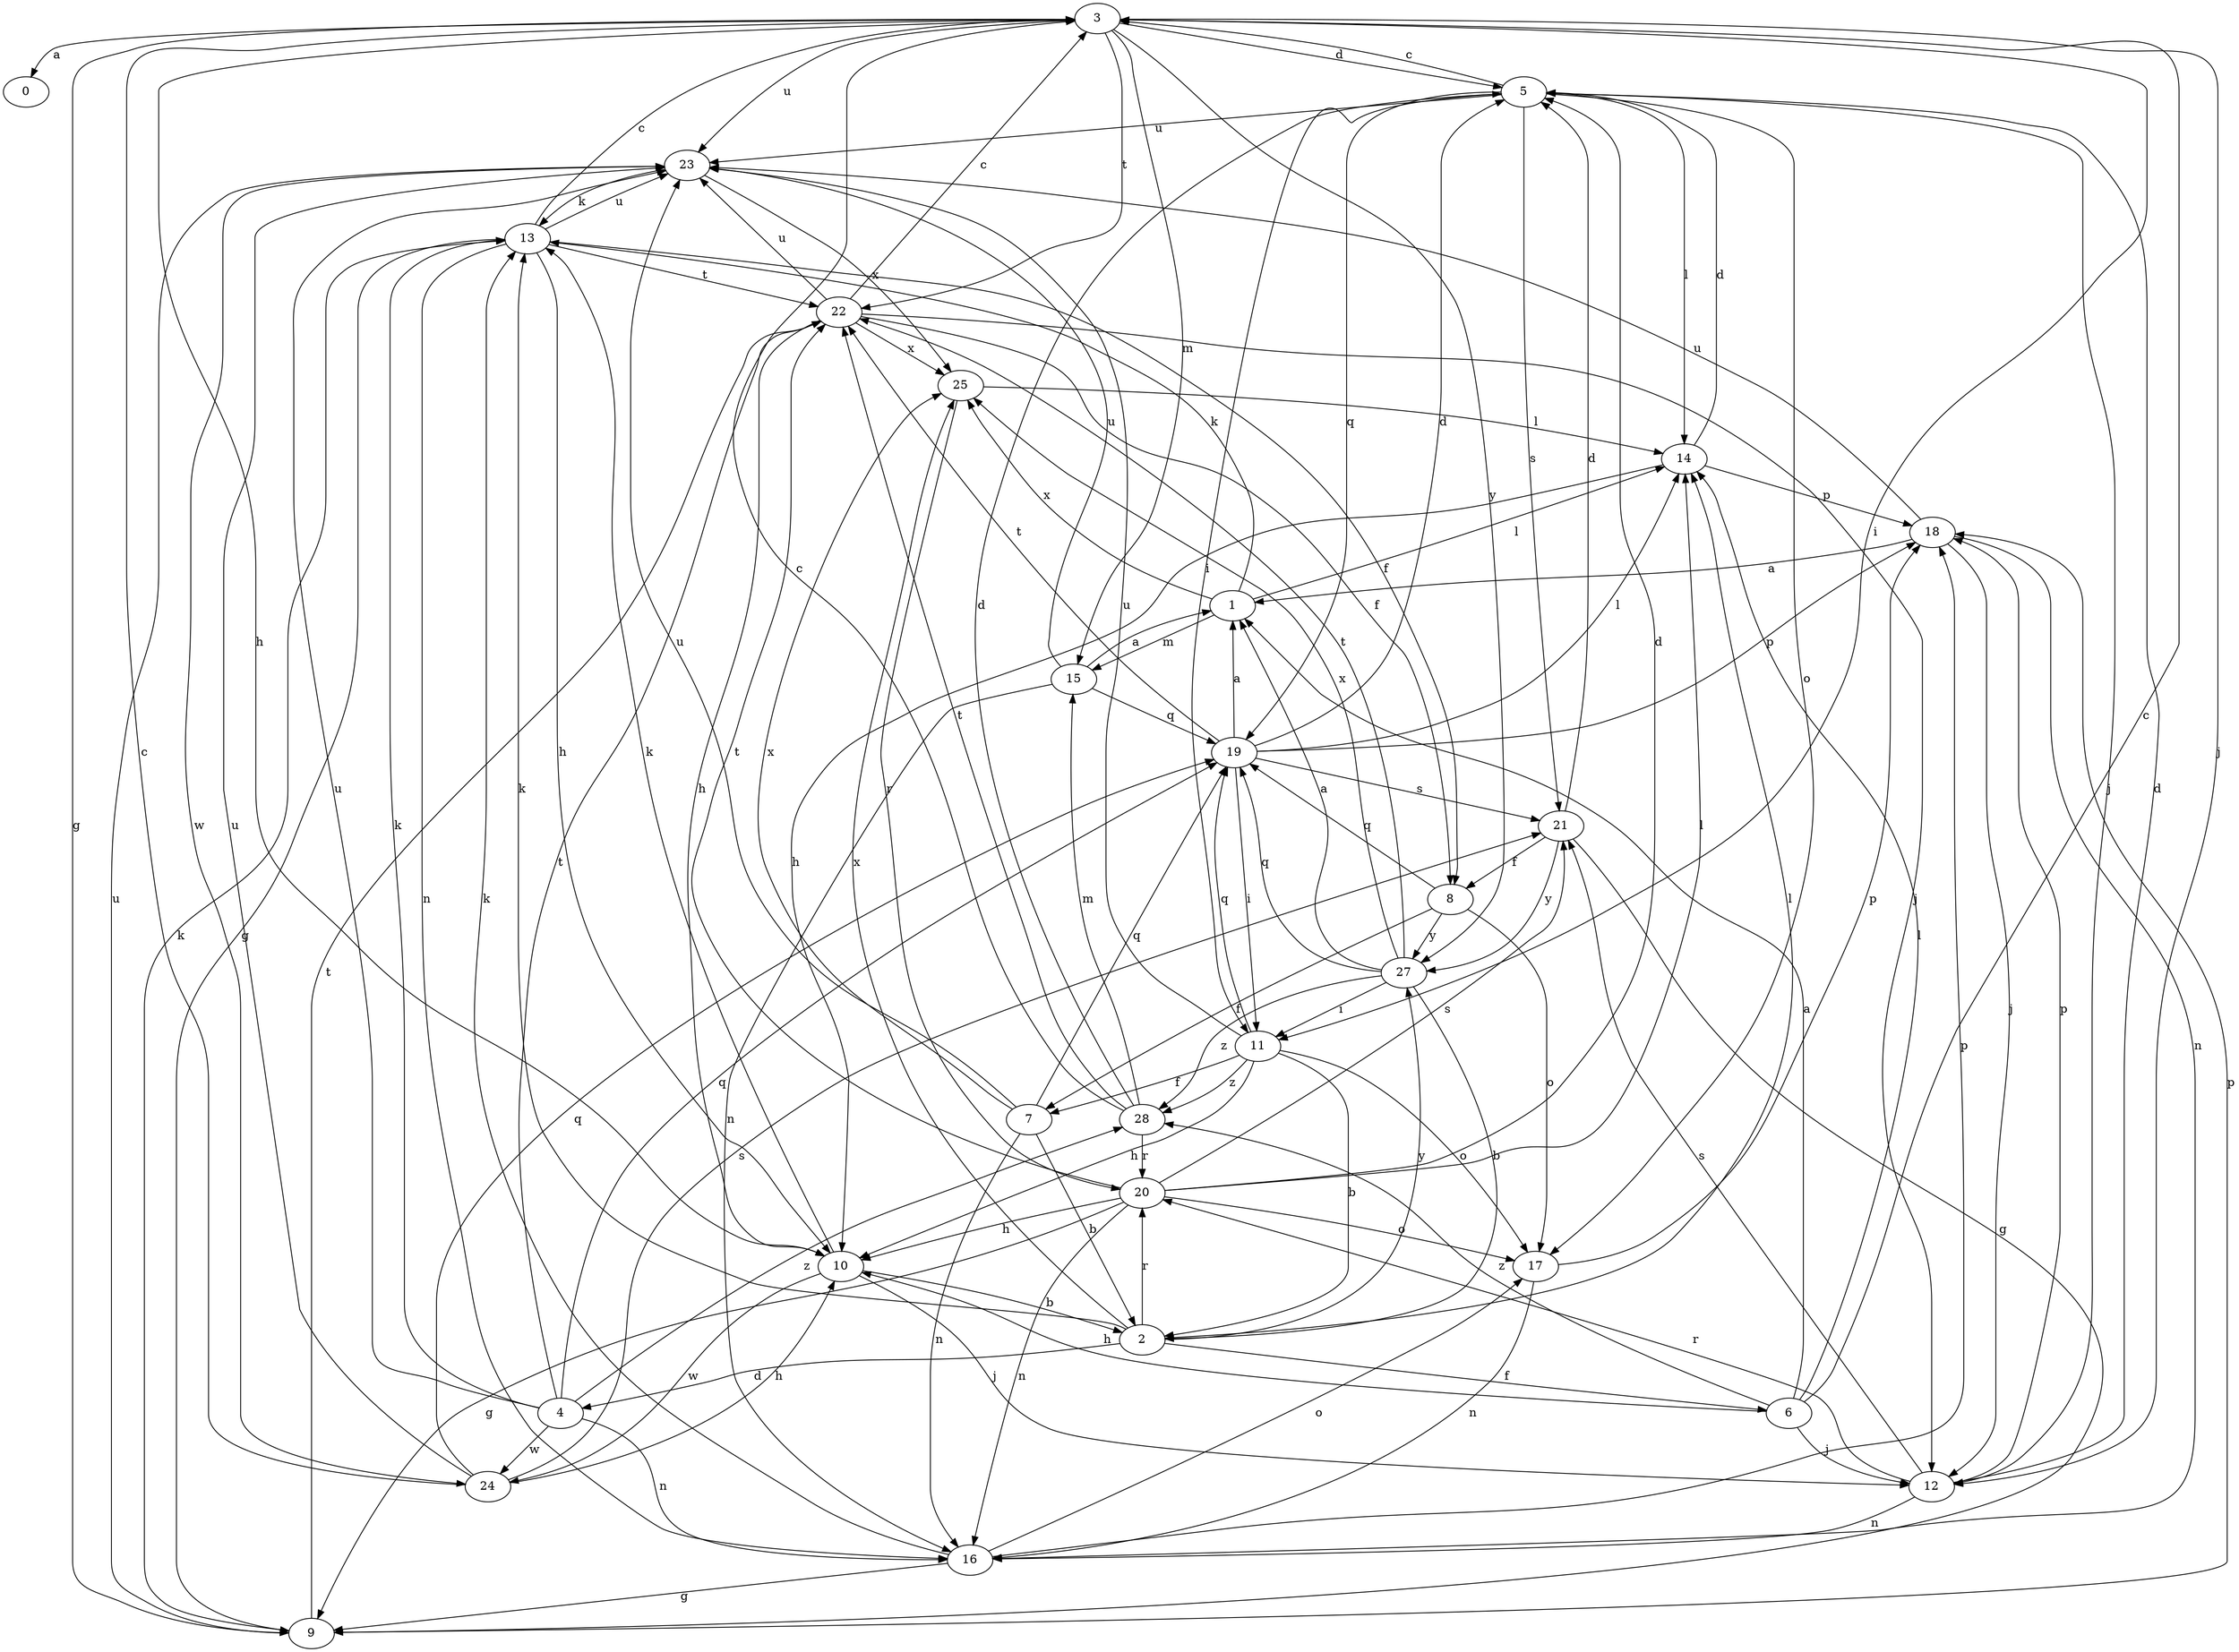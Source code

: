 strict digraph  {
0;
1;
2;
3;
4;
5;
6;
7;
8;
9;
10;
11;
12;
13;
14;
15;
16;
17;
18;
19;
20;
21;
22;
23;
24;
25;
27;
28;
1 -> 13  [label=k];
1 -> 14  [label=l];
1 -> 15  [label=m];
1 -> 25  [label=x];
2 -> 4  [label=d];
2 -> 6  [label=f];
2 -> 13  [label=k];
2 -> 14  [label=l];
2 -> 20  [label=r];
2 -> 25  [label=x];
2 -> 27  [label=y];
3 -> 0  [label=a];
3 -> 5  [label=d];
3 -> 9  [label=g];
3 -> 10  [label=h];
3 -> 11  [label=i];
3 -> 12  [label=j];
3 -> 15  [label=m];
3 -> 22  [label=t];
3 -> 23  [label=u];
3 -> 27  [label=y];
4 -> 13  [label=k];
4 -> 16  [label=n];
4 -> 19  [label=q];
4 -> 22  [label=t];
4 -> 23  [label=u];
4 -> 24  [label=w];
4 -> 28  [label=z];
5 -> 3  [label=c];
5 -> 11  [label=i];
5 -> 12  [label=j];
5 -> 14  [label=l];
5 -> 17  [label=o];
5 -> 19  [label=q];
5 -> 21  [label=s];
5 -> 23  [label=u];
6 -> 1  [label=a];
6 -> 3  [label=c];
6 -> 10  [label=h];
6 -> 12  [label=j];
6 -> 14  [label=l];
6 -> 28  [label=z];
7 -> 2  [label=b];
7 -> 16  [label=n];
7 -> 19  [label=q];
7 -> 23  [label=u];
7 -> 25  [label=x];
8 -> 7  [label=f];
8 -> 17  [label=o];
8 -> 19  [label=q];
8 -> 27  [label=y];
9 -> 13  [label=k];
9 -> 18  [label=p];
9 -> 22  [label=t];
9 -> 23  [label=u];
10 -> 2  [label=b];
10 -> 12  [label=j];
10 -> 13  [label=k];
10 -> 24  [label=w];
11 -> 2  [label=b];
11 -> 7  [label=f];
11 -> 10  [label=h];
11 -> 17  [label=o];
11 -> 19  [label=q];
11 -> 23  [label=u];
11 -> 28  [label=z];
12 -> 5  [label=d];
12 -> 16  [label=n];
12 -> 18  [label=p];
12 -> 20  [label=r];
12 -> 21  [label=s];
13 -> 3  [label=c];
13 -> 8  [label=f];
13 -> 9  [label=g];
13 -> 10  [label=h];
13 -> 16  [label=n];
13 -> 22  [label=t];
13 -> 23  [label=u];
14 -> 5  [label=d];
14 -> 10  [label=h];
14 -> 18  [label=p];
15 -> 1  [label=a];
15 -> 16  [label=n];
15 -> 19  [label=q];
15 -> 23  [label=u];
16 -> 9  [label=g];
16 -> 13  [label=k];
16 -> 17  [label=o];
16 -> 18  [label=p];
17 -> 16  [label=n];
17 -> 18  [label=p];
18 -> 1  [label=a];
18 -> 12  [label=j];
18 -> 16  [label=n];
18 -> 23  [label=u];
19 -> 1  [label=a];
19 -> 5  [label=d];
19 -> 11  [label=i];
19 -> 14  [label=l];
19 -> 18  [label=p];
19 -> 21  [label=s];
19 -> 22  [label=t];
20 -> 5  [label=d];
20 -> 9  [label=g];
20 -> 10  [label=h];
20 -> 14  [label=l];
20 -> 16  [label=n];
20 -> 17  [label=o];
20 -> 21  [label=s];
20 -> 22  [label=t];
21 -> 5  [label=d];
21 -> 8  [label=f];
21 -> 9  [label=g];
21 -> 27  [label=y];
22 -> 3  [label=c];
22 -> 8  [label=f];
22 -> 10  [label=h];
22 -> 12  [label=j];
22 -> 23  [label=u];
22 -> 25  [label=x];
23 -> 13  [label=k];
23 -> 24  [label=w];
23 -> 25  [label=x];
24 -> 3  [label=c];
24 -> 10  [label=h];
24 -> 19  [label=q];
24 -> 21  [label=s];
24 -> 23  [label=u];
25 -> 14  [label=l];
25 -> 20  [label=r];
27 -> 1  [label=a];
27 -> 2  [label=b];
27 -> 11  [label=i];
27 -> 19  [label=q];
27 -> 22  [label=t];
27 -> 25  [label=x];
27 -> 28  [label=z];
28 -> 3  [label=c];
28 -> 5  [label=d];
28 -> 15  [label=m];
28 -> 20  [label=r];
28 -> 22  [label=t];
}
